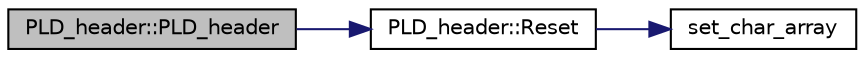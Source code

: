 digraph "PLD_header::PLD_header"
{
  edge [fontname="Helvetica",fontsize="10",labelfontname="Helvetica",labelfontsize="10"];
  node [fontname="Helvetica",fontsize="10",shape=record];
  rankdir="LR";
  Node1 [label="PLD_header::PLD_header",height=0.2,width=0.4,color="black", fillcolor="grey75", style="filled", fontcolor="black"];
  Node1 -> Node2 [color="midnightblue",fontsize="10",style="solid",fontname="Helvetica"];
  Node2 [label="PLD_header::Reset",height=0.2,width=0.4,color="black", fillcolor="white", style="filled",URL="$de/deb/class_p_l_d__header.html#a99097ef2b53c4d3757be3f8f6e95184e",tooltip="Set initial values. "];
  Node2 -> Node3 [color="midnightblue",fontsize="10",style="solid",fontname="Helvetica"];
  Node3 [label="set_char_array",height=0.2,width=0.4,color="black", fillcolor="white", style="filled",URL="$db/ddf/hribf__buffers_8cpp.html#a3497158c3af249fa3e1fe9c2c582dcf5",tooltip="End of spill vsn. The scan code searches for these words. "];
}

